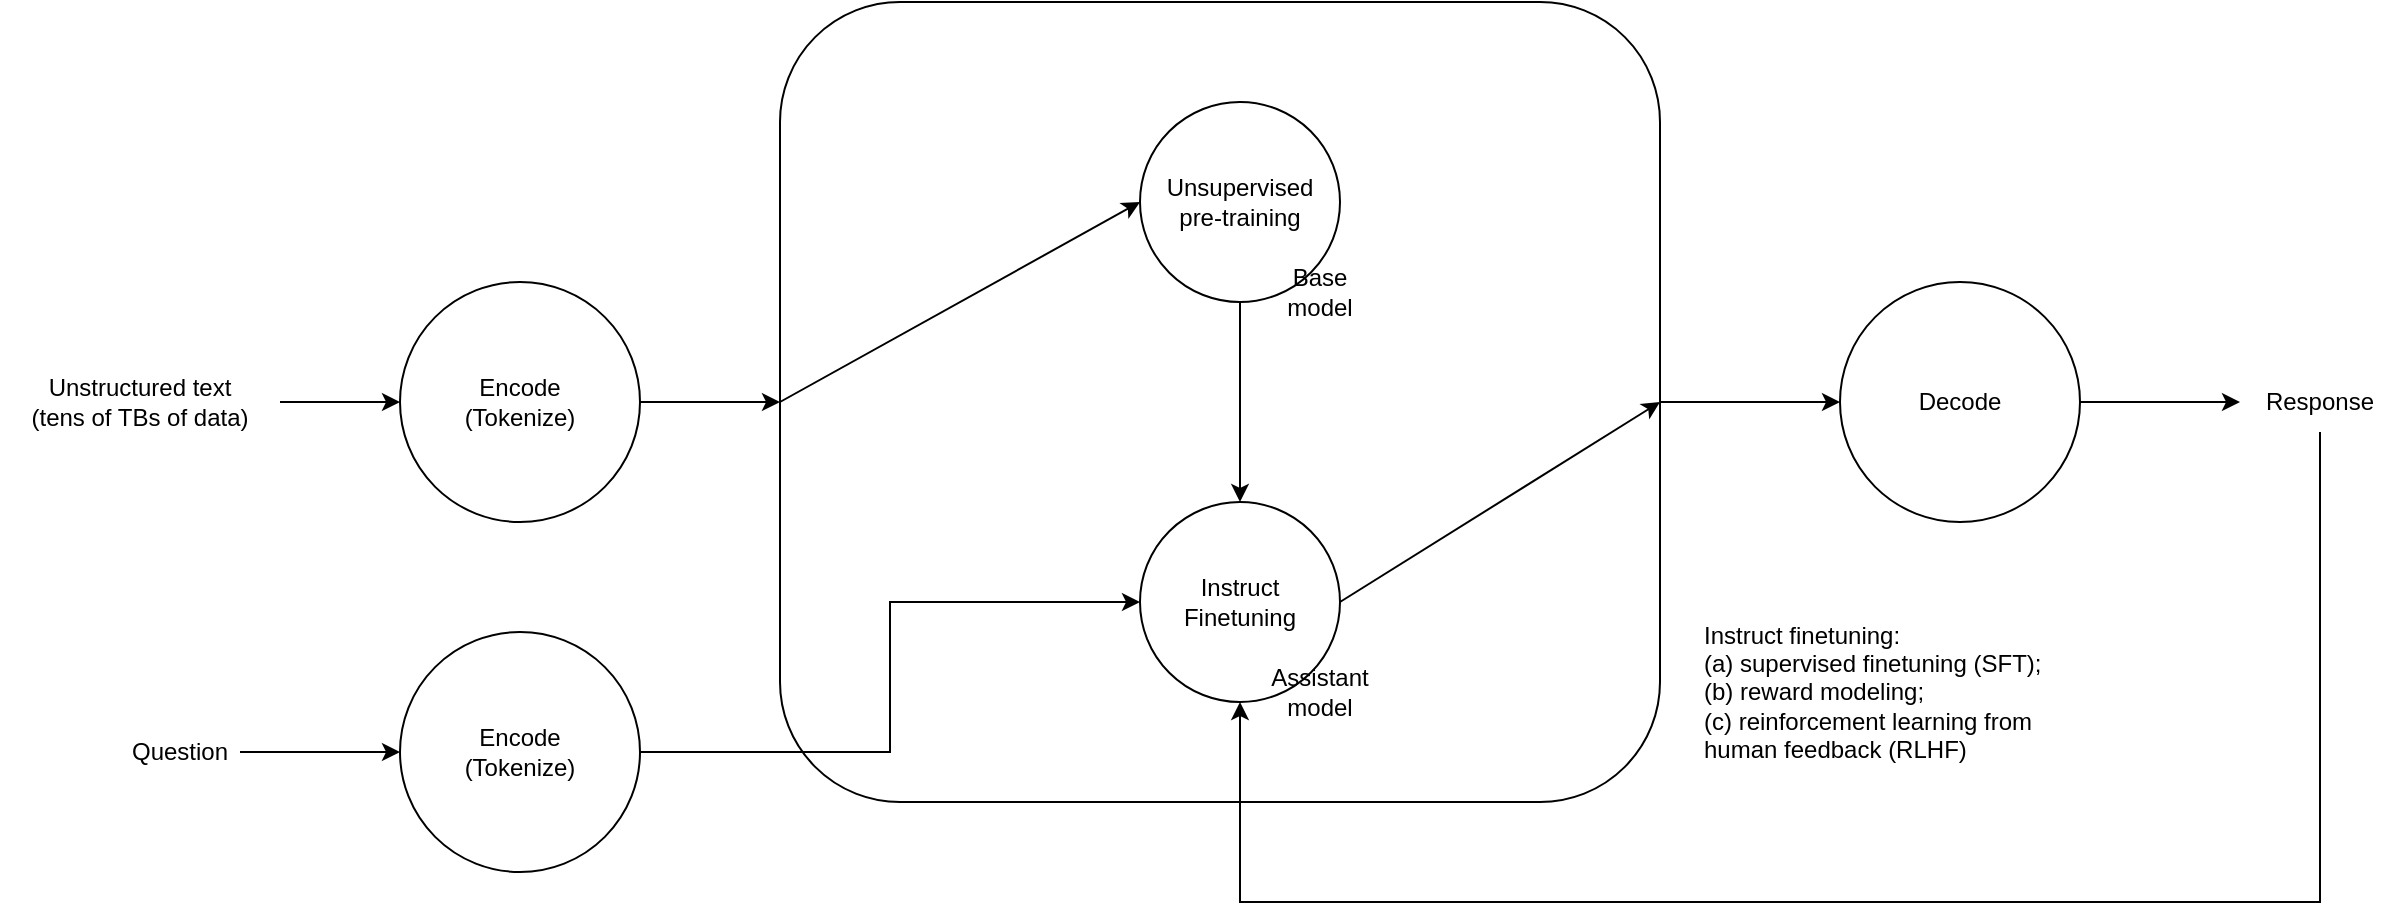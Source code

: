 <mxfile version="21.2.8" type="device">
  <diagram name="Page-1" id="pBGn73B9azQZmzt-JO6t">
    <mxGraphModel dx="1418" dy="828" grid="1" gridSize="10" guides="1" tooltips="1" connect="1" arrows="1" fold="1" page="1" pageScale="1" pageWidth="1920" pageHeight="1920" math="0" shadow="0">
      <root>
        <mxCell id="0" />
        <mxCell id="1" parent="0" />
        <mxCell id="I47rbQ5ZWNt1KXBEIff3-6" style="edgeStyle=orthogonalEdgeStyle;rounded=0;orthogonalLoop=1;jettySize=auto;html=1;entryX=0;entryY=0.5;entryDx=0;entryDy=0;" edge="1" parent="1" source="I47rbQ5ZWNt1KXBEIff3-1" target="I47rbQ5ZWNt1KXBEIff3-5">
          <mxGeometry relative="1" as="geometry" />
        </mxCell>
        <mxCell id="I47rbQ5ZWNt1KXBEIff3-1" value="Encode&lt;br&gt;(Tokenize)" style="ellipse;whiteSpace=wrap;html=1;" vertex="1" parent="1">
          <mxGeometry x="360" y="300" width="120" height="120" as="geometry" />
        </mxCell>
        <mxCell id="I47rbQ5ZWNt1KXBEIff3-4" style="edgeStyle=orthogonalEdgeStyle;rounded=0;orthogonalLoop=1;jettySize=auto;html=1;entryX=0;entryY=0.5;entryDx=0;entryDy=0;" edge="1" parent="1" source="I47rbQ5ZWNt1KXBEIff3-2" target="I47rbQ5ZWNt1KXBEIff3-1">
          <mxGeometry relative="1" as="geometry" />
        </mxCell>
        <mxCell id="I47rbQ5ZWNt1KXBEIff3-2" value="Unstructured text &lt;br&gt;(tens of TBs of data)" style="text;html=1;strokeColor=none;fillColor=none;align=center;verticalAlign=middle;whiteSpace=wrap;rounded=0;" vertex="1" parent="1">
          <mxGeometry x="160" y="345" width="140" height="30" as="geometry" />
        </mxCell>
        <mxCell id="I47rbQ5ZWNt1KXBEIff3-8" style="edgeStyle=orthogonalEdgeStyle;rounded=0;orthogonalLoop=1;jettySize=auto;html=1;entryX=0;entryY=0.5;entryDx=0;entryDy=0;" edge="1" parent="1" source="I47rbQ5ZWNt1KXBEIff3-5" target="I47rbQ5ZWNt1KXBEIff3-7">
          <mxGeometry relative="1" as="geometry" />
        </mxCell>
        <mxCell id="I47rbQ5ZWNt1KXBEIff3-5" value="" style="rounded=1;whiteSpace=wrap;html=1;" vertex="1" parent="1">
          <mxGeometry x="550" y="160" width="440" height="400" as="geometry" />
        </mxCell>
        <mxCell id="I47rbQ5ZWNt1KXBEIff3-9" style="edgeStyle=orthogonalEdgeStyle;rounded=0;orthogonalLoop=1;jettySize=auto;html=1;" edge="1" parent="1" source="I47rbQ5ZWNt1KXBEIff3-7">
          <mxGeometry relative="1" as="geometry">
            <mxPoint x="1280" y="360" as="targetPoint" />
          </mxGeometry>
        </mxCell>
        <mxCell id="I47rbQ5ZWNt1KXBEIff3-7" value="Decode" style="ellipse;whiteSpace=wrap;html=1;" vertex="1" parent="1">
          <mxGeometry x="1080" y="300" width="120" height="120" as="geometry" />
        </mxCell>
        <mxCell id="I47rbQ5ZWNt1KXBEIff3-21" style="edgeStyle=orthogonalEdgeStyle;rounded=0;orthogonalLoop=1;jettySize=auto;html=1;entryX=0.5;entryY=0;entryDx=0;entryDy=0;" edge="1" parent="1" source="I47rbQ5ZWNt1KXBEIff3-10" target="I47rbQ5ZWNt1KXBEIff3-15">
          <mxGeometry relative="1" as="geometry" />
        </mxCell>
        <mxCell id="I47rbQ5ZWNt1KXBEIff3-10" value="Unsupervised pre-training" style="ellipse;whiteSpace=wrap;html=1;aspect=fixed;" vertex="1" parent="1">
          <mxGeometry x="730" y="210" width="100" height="100" as="geometry" />
        </mxCell>
        <mxCell id="I47rbQ5ZWNt1KXBEIff3-14" value="" style="endArrow=classic;html=1;rounded=0;exitX=0;exitY=0.5;exitDx=0;exitDy=0;entryX=0;entryY=0.5;entryDx=0;entryDy=0;endFill=1;" edge="1" parent="1" source="I47rbQ5ZWNt1KXBEIff3-5" target="I47rbQ5ZWNt1KXBEIff3-10">
          <mxGeometry width="50" height="50" relative="1" as="geometry">
            <mxPoint x="620" y="400" as="sourcePoint" />
            <mxPoint x="670" y="350" as="targetPoint" />
          </mxGeometry>
        </mxCell>
        <mxCell id="I47rbQ5ZWNt1KXBEIff3-15" value="Instruct Finetuning" style="ellipse;whiteSpace=wrap;html=1;aspect=fixed;" vertex="1" parent="1">
          <mxGeometry x="730" y="410" width="100" height="100" as="geometry" />
        </mxCell>
        <mxCell id="I47rbQ5ZWNt1KXBEIff3-16" value="" style="endArrow=classic;html=1;rounded=0;exitX=1;exitY=0.5;exitDx=0;exitDy=0;entryX=1;entryY=0.5;entryDx=0;entryDy=0;" edge="1" parent="1" source="I47rbQ5ZWNt1KXBEIff3-15" target="I47rbQ5ZWNt1KXBEIff3-5">
          <mxGeometry width="50" height="50" relative="1" as="geometry">
            <mxPoint x="890" y="450" as="sourcePoint" />
            <mxPoint x="940" y="400" as="targetPoint" />
          </mxGeometry>
        </mxCell>
        <mxCell id="I47rbQ5ZWNt1KXBEIff3-24" style="edgeStyle=orthogonalEdgeStyle;rounded=0;orthogonalLoop=1;jettySize=auto;html=1;entryX=0.5;entryY=1;entryDx=0;entryDy=0;" edge="1" parent="1" source="I47rbQ5ZWNt1KXBEIff3-17" target="I47rbQ5ZWNt1KXBEIff3-15">
          <mxGeometry relative="1" as="geometry">
            <Array as="points">
              <mxPoint x="1320" y="610" />
              <mxPoint x="780" y="610" />
            </Array>
          </mxGeometry>
        </mxCell>
        <mxCell id="I47rbQ5ZWNt1KXBEIff3-17" value="Response" style="text;html=1;strokeColor=none;fillColor=none;align=center;verticalAlign=middle;whiteSpace=wrap;rounded=0;" vertex="1" parent="1">
          <mxGeometry x="1290" y="345" width="60" height="30" as="geometry" />
        </mxCell>
        <mxCell id="I47rbQ5ZWNt1KXBEIff3-20" style="edgeStyle=orthogonalEdgeStyle;rounded=0;orthogonalLoop=1;jettySize=auto;html=1;entryX=0;entryY=0.5;entryDx=0;entryDy=0;" edge="1" parent="1" source="I47rbQ5ZWNt1KXBEIff3-18" target="I47rbQ5ZWNt1KXBEIff3-19">
          <mxGeometry relative="1" as="geometry" />
        </mxCell>
        <mxCell id="I47rbQ5ZWNt1KXBEIff3-18" value="Question" style="text;html=1;strokeColor=none;fillColor=none;align=center;verticalAlign=middle;whiteSpace=wrap;rounded=0;" vertex="1" parent="1">
          <mxGeometry x="220" y="520" width="60" height="30" as="geometry" />
        </mxCell>
        <mxCell id="I47rbQ5ZWNt1KXBEIff3-22" style="edgeStyle=orthogonalEdgeStyle;rounded=0;orthogonalLoop=1;jettySize=auto;html=1;entryX=0;entryY=0.5;entryDx=0;entryDy=0;" edge="1" parent="1" source="I47rbQ5ZWNt1KXBEIff3-19" target="I47rbQ5ZWNt1KXBEIff3-15">
          <mxGeometry relative="1" as="geometry" />
        </mxCell>
        <mxCell id="I47rbQ5ZWNt1KXBEIff3-19" value="Encode&lt;br&gt;(Tokenize)" style="ellipse;whiteSpace=wrap;html=1;" vertex="1" parent="1">
          <mxGeometry x="360" y="475" width="120" height="120" as="geometry" />
        </mxCell>
        <mxCell id="I47rbQ5ZWNt1KXBEIff3-25" value="Base model" style="text;html=1;strokeColor=none;fillColor=none;align=center;verticalAlign=middle;whiteSpace=wrap;rounded=0;" vertex="1" parent="1">
          <mxGeometry x="790" y="290" width="60" height="30" as="geometry" />
        </mxCell>
        <mxCell id="I47rbQ5ZWNt1KXBEIff3-27" value="Assistant model" style="text;html=1;strokeColor=none;fillColor=none;align=center;verticalAlign=middle;whiteSpace=wrap;rounded=0;" vertex="1" parent="1">
          <mxGeometry x="790" y="490" width="60" height="30" as="geometry" />
        </mxCell>
        <mxCell id="I47rbQ5ZWNt1KXBEIff3-28" value="Instruct finetuning: &lt;br&gt;(a) supervised finetuning (SFT); &lt;br&gt;(b) reward modeling; &lt;br&gt;(c) reinforcement learning from human feedback (RLHF)" style="text;html=1;strokeColor=none;fillColor=none;align=left;verticalAlign=middle;whiteSpace=wrap;rounded=0;" vertex="1" parent="1">
          <mxGeometry x="1010" y="440" width="190" height="130" as="geometry" />
        </mxCell>
      </root>
    </mxGraphModel>
  </diagram>
</mxfile>
